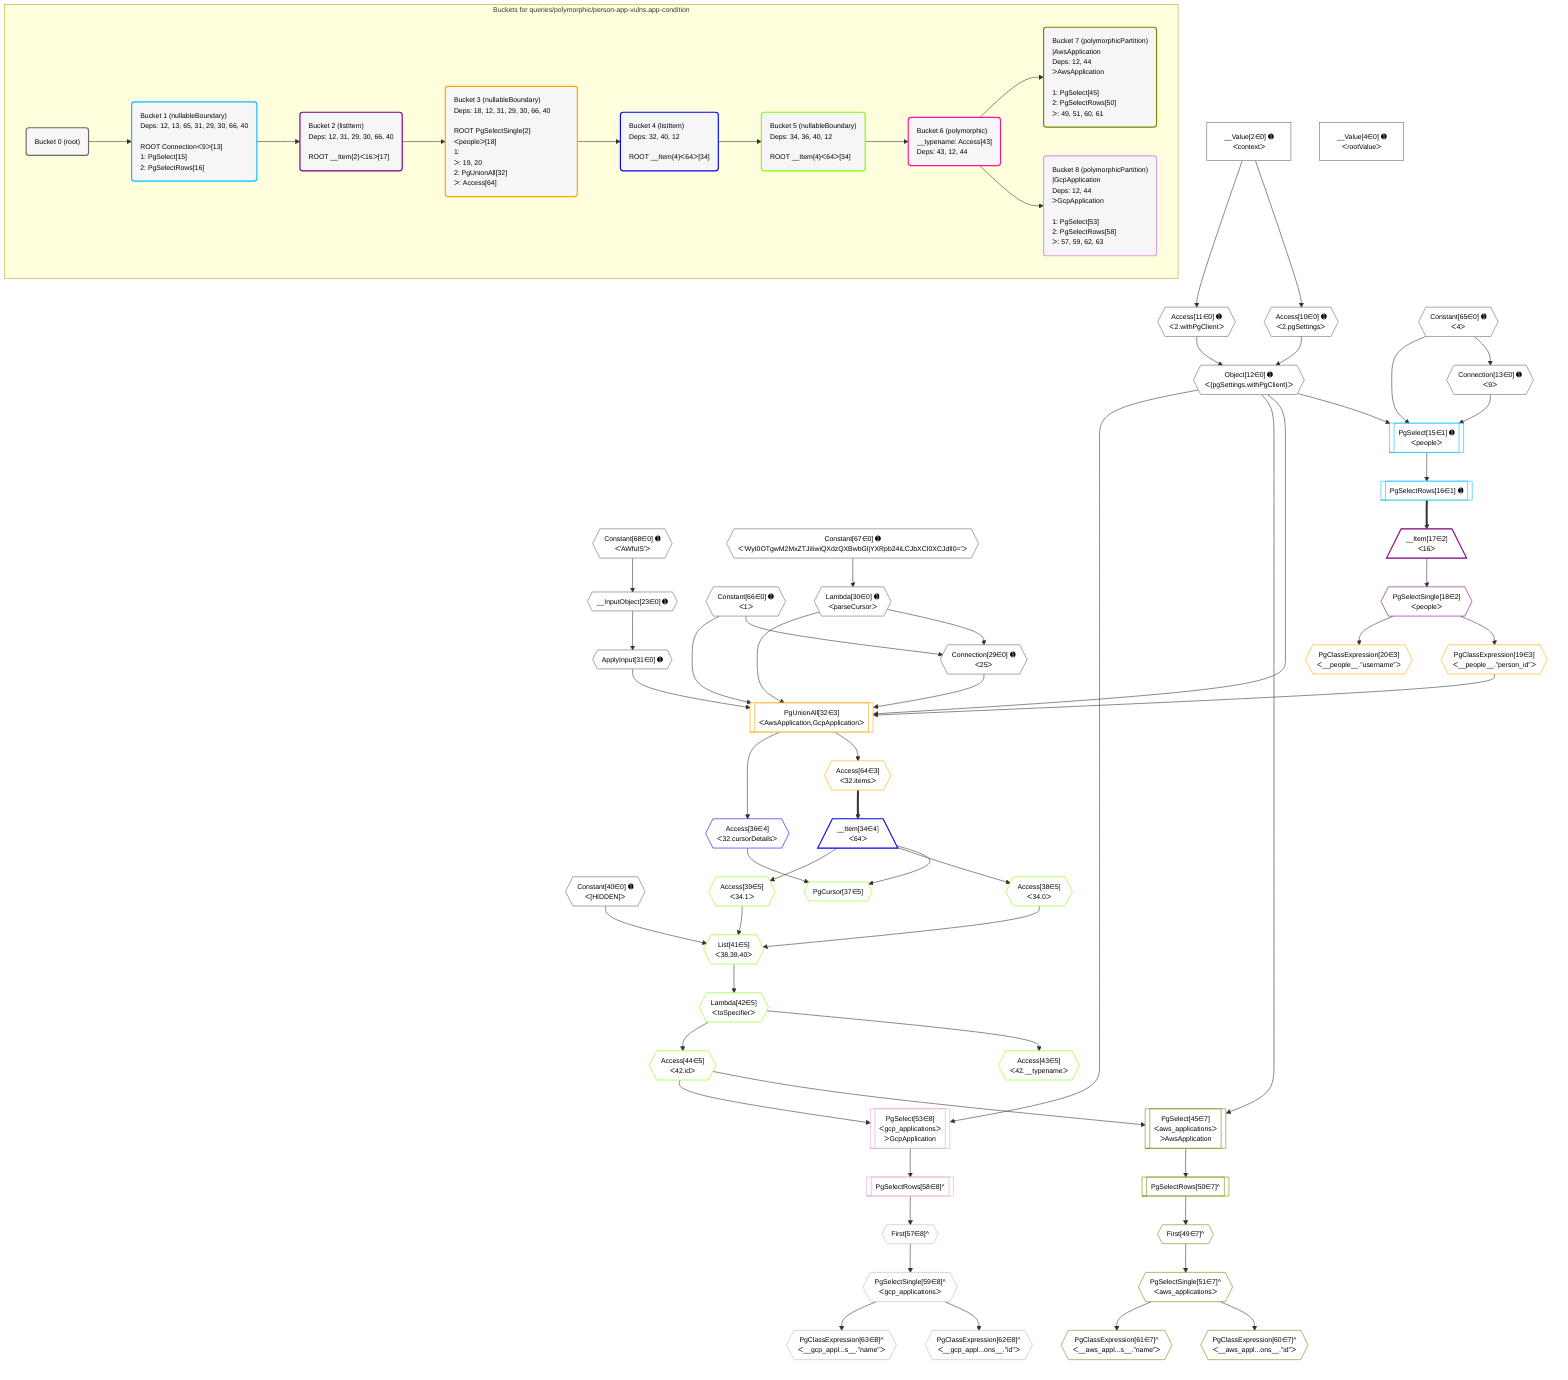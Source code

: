 %%{init: {'themeVariables': { 'fontSize': '12px'}}}%%
graph TD
    classDef path fill:#eee,stroke:#000,color:#000
    classDef plan fill:#fff,stroke-width:1px,color:#000
    classDef itemplan fill:#fff,stroke-width:2px,color:#000
    classDef unbatchedplan fill:#dff,stroke-width:1px,color:#000
    classDef sideeffectplan fill:#fcc,stroke-width:2px,color:#000
    classDef bucket fill:#f6f6f6,color:#000,stroke-width:2px,text-align:left

    subgraph "Buckets for queries/polymorphic/person-app-vulns.app-condition"
    Bucket0("Bucket 0 (root)"):::bucket
    Bucket1("Bucket 1 (nullableBoundary)<br />Deps: 12, 13, 65, 31, 29, 30, 66, 40<br /><br />ROOT Connectionᐸ9ᐳ[13]<br />1: PgSelect[15]<br />2: PgSelectRows[16]"):::bucket
    Bucket2("Bucket 2 (listItem)<br />Deps: 12, 31, 29, 30, 66, 40<br /><br />ROOT __Item{2}ᐸ16ᐳ[17]"):::bucket
    Bucket3("Bucket 3 (nullableBoundary)<br />Deps: 18, 12, 31, 29, 30, 66, 40<br /><br />ROOT PgSelectSingle{2}ᐸpeopleᐳ[18]<br />1: <br />ᐳ: 19, 20<br />2: PgUnionAll[32]<br />ᐳ: Access[64]"):::bucket
    Bucket4("Bucket 4 (listItem)<br />Deps: 32, 40, 12<br /><br />ROOT __Item{4}ᐸ64ᐳ[34]"):::bucket
    Bucket5("Bucket 5 (nullableBoundary)<br />Deps: 34, 36, 40, 12<br /><br />ROOT __Item{4}ᐸ64ᐳ[34]"):::bucket
    Bucket6("Bucket 6 (polymorphic)<br />__typename: Access[43]<br />Deps: 43, 12, 44"):::bucket
    Bucket7("Bucket 7 (polymorphicPartition)<br />|AwsApplication<br />Deps: 12, 44<br />ᐳAwsApplication<br /><br />1: PgSelect[45]<br />2: PgSelectRows[50]<br />ᐳ: 49, 51, 60, 61"):::bucket
    Bucket8("Bucket 8 (polymorphicPartition)<br />|GcpApplication<br />Deps: 12, 44<br />ᐳGcpApplication<br /><br />1: PgSelect[53]<br />2: PgSelectRows[58]<br />ᐳ: 57, 59, 62, 63"):::bucket
    end
    Bucket0 --> Bucket1
    Bucket1 --> Bucket2
    Bucket2 --> Bucket3
    Bucket3 --> Bucket4
    Bucket4 --> Bucket5
    Bucket5 --> Bucket6
    Bucket6 --> Bucket7 & Bucket8

    %% plan dependencies
    Object12{{"Object[12∈0] ➊<br />ᐸ{pgSettings,withPgClient}ᐳ"}}:::plan
    Access10{{"Access[10∈0] ➊<br />ᐸ2.pgSettingsᐳ"}}:::plan
    Access11{{"Access[11∈0] ➊<br />ᐸ2.withPgClientᐳ"}}:::plan
    Access10 & Access11 --> Object12
    __InputObject23{{"__InputObject[23∈0] ➊"}}:::plan
    Constant68{{"Constant[68∈0] ➊<br />ᐸ'AWfulS'ᐳ"}}:::plan
    Constant68 --> __InputObject23
    Connection29{{"Connection[29∈0] ➊<br />ᐸ25ᐳ"}}:::plan
    Constant66{{"Constant[66∈0] ➊<br />ᐸ1ᐳ"}}:::plan
    Lambda30{{"Lambda[30∈0] ➊<br />ᐸparseCursorᐳ"}}:::plan
    Constant66 & Lambda30 --> Connection29
    __Value2["__Value[2∈0] ➊<br />ᐸcontextᐳ"]:::plan
    __Value2 --> Access10
    __Value2 --> Access11
    Connection13{{"Connection[13∈0] ➊<br />ᐸ9ᐳ"}}:::plan
    Constant65{{"Constant[65∈0] ➊<br />ᐸ4ᐳ"}}:::plan
    Constant65 --> Connection13
    Constant67{{"Constant[67∈0] ➊<br />ᐸ'WyI0OTgwM2MxZTJiIiwiQXdzQXBwbGljYXRpb24iLCJbXCI0XCJdIl0='ᐳ"}}:::plan
    Constant67 --> Lambda30
    ApplyInput31{{"ApplyInput[31∈0] ➊"}}:::plan
    __InputObject23 --> ApplyInput31
    __Value4["__Value[4∈0] ➊<br />ᐸrootValueᐳ"]:::plan
    Constant40{{"Constant[40∈0] ➊<br />ᐸ[HIDDEN]ᐳ"}}:::plan
    PgSelect15[["PgSelect[15∈1] ➊<br />ᐸpeopleᐳ"]]:::plan
    Object12 & Connection13 & Constant65 --> PgSelect15
    PgSelectRows16[["PgSelectRows[16∈1] ➊"]]:::plan
    PgSelect15 --> PgSelectRows16
    __Item17[/"__Item[17∈2]<br />ᐸ16ᐳ"\]:::itemplan
    PgSelectRows16 ==> __Item17
    PgSelectSingle18{{"PgSelectSingle[18∈2]<br />ᐸpeopleᐳ"}}:::plan
    __Item17 --> PgSelectSingle18
    PgUnionAll32[["PgUnionAll[32∈3]<br />ᐸAwsApplication,GcpApplicationᐳ"]]:::plan
    PgClassExpression19{{"PgClassExpression[19∈3]<br />ᐸ__people__.”person_id”ᐳ"}}:::plan
    Object12 & PgClassExpression19 & ApplyInput31 & Connection29 & Lambda30 & Constant66 --> PgUnionAll32
    PgSelectSingle18 --> PgClassExpression19
    PgClassExpression20{{"PgClassExpression[20∈3]<br />ᐸ__people__.”username”ᐳ"}}:::plan
    PgSelectSingle18 --> PgClassExpression20
    Access64{{"Access[64∈3]<br />ᐸ32.itemsᐳ"}}:::plan
    PgUnionAll32 --> Access64
    __Item34[/"__Item[34∈4]<br />ᐸ64ᐳ"\]:::itemplan
    Access64 ==> __Item34
    Access36{{"Access[36∈4]<br />ᐸ32.cursorDetailsᐳ"}}:::plan
    PgUnionAll32 --> Access36
    List41{{"List[41∈5]<br />ᐸ38,39,40ᐳ"}}:::plan
    Access38{{"Access[38∈5]<br />ᐸ34.0ᐳ"}}:::plan
    Access39{{"Access[39∈5]<br />ᐸ34.1ᐳ"}}:::plan
    Access38 & Access39 & Constant40 --> List41
    PgCursor37{{"PgCursor[37∈5]"}}:::plan
    __Item34 & Access36 --> PgCursor37
    __Item34 --> Access38
    __Item34 --> Access39
    Lambda42{{"Lambda[42∈5]<br />ᐸtoSpecifierᐳ"}}:::plan
    List41 --> Lambda42
    Access43{{"Access[43∈5]<br />ᐸ42.__typenameᐳ"}}:::plan
    Lambda42 --> Access43
    Access44{{"Access[44∈5]<br />ᐸ42.idᐳ"}}:::plan
    Lambda42 --> Access44
    PgSelect45[["PgSelect[45∈7]<br />ᐸaws_applicationsᐳ<br />ᐳAwsApplication"]]:::plan
    Object12 & Access44 --> PgSelect45
    First49{{"First[49∈7]^"}}:::plan
    PgSelectRows50[["PgSelectRows[50∈7]^"]]:::plan
    PgSelectRows50 --> First49
    PgSelect45 --> PgSelectRows50
    PgSelectSingle51{{"PgSelectSingle[51∈7]^<br />ᐸaws_applicationsᐳ"}}:::plan
    First49 --> PgSelectSingle51
    PgClassExpression60{{"PgClassExpression[60∈7]^<br />ᐸ__aws_appl...ons__.”id”ᐳ"}}:::plan
    PgSelectSingle51 --> PgClassExpression60
    PgClassExpression61{{"PgClassExpression[61∈7]^<br />ᐸ__aws_appl...s__.”name”ᐳ"}}:::plan
    PgSelectSingle51 --> PgClassExpression61
    PgSelect53[["PgSelect[53∈8]<br />ᐸgcp_applicationsᐳ<br />ᐳGcpApplication"]]:::plan
    Object12 & Access44 --> PgSelect53
    First57{{"First[57∈8]^"}}:::plan
    PgSelectRows58[["PgSelectRows[58∈8]^"]]:::plan
    PgSelectRows58 --> First57
    PgSelect53 --> PgSelectRows58
    PgSelectSingle59{{"PgSelectSingle[59∈8]^<br />ᐸgcp_applicationsᐳ"}}:::plan
    First57 --> PgSelectSingle59
    PgClassExpression62{{"PgClassExpression[62∈8]^<br />ᐸ__gcp_appl...ons__.”id”ᐳ"}}:::plan
    PgSelectSingle59 --> PgClassExpression62
    PgClassExpression63{{"PgClassExpression[63∈8]^<br />ᐸ__gcp_appl...s__.”name”ᐳ"}}:::plan
    PgSelectSingle59 --> PgClassExpression63

    %% define steps
    classDef bucket0 stroke:#696969
    class Bucket0,__Value2,__Value4,Access10,Access11,Object12,Connection13,__InputObject23,Connection29,Lambda30,ApplyInput31,Constant40,Constant65,Constant66,Constant67,Constant68 bucket0
    classDef bucket1 stroke:#00bfff
    class Bucket1,PgSelect15,PgSelectRows16 bucket1
    classDef bucket2 stroke:#7f007f
    class Bucket2,__Item17,PgSelectSingle18 bucket2
    classDef bucket3 stroke:#ffa500
    class Bucket3,PgClassExpression19,PgClassExpression20,PgUnionAll32,Access64 bucket3
    classDef bucket4 stroke:#0000ff
    class Bucket4,__Item34,Access36 bucket4
    classDef bucket5 stroke:#7fff00
    class Bucket5,PgCursor37,Access38,Access39,List41,Lambda42,Access43,Access44 bucket5
    classDef bucket6 stroke:#ff1493
    class Bucket6 bucket6
    classDef bucket7 stroke:#808000
    class Bucket7,PgSelect45,First49,PgSelectRows50,PgSelectSingle51,PgClassExpression60,PgClassExpression61 bucket7
    classDef bucket8 stroke:#dda0dd
    class Bucket8,PgSelect53,First57,PgSelectRows58,PgSelectSingle59,PgClassExpression62,PgClassExpression63 bucket8